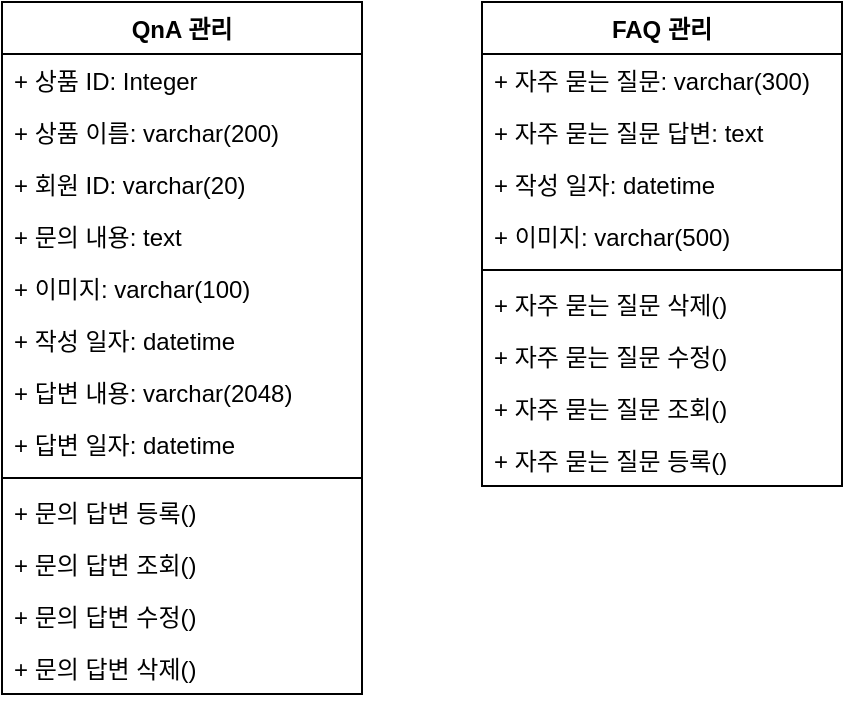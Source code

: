 <mxfile version="18.1.1" type="github">
  <diagram id="Re03vAp0vsInOCd_AFoT" name="Page-1">
    <mxGraphModel dx="-61" dy="1750" grid="1" gridSize="10" guides="1" tooltips="1" connect="1" arrows="1" fold="1" page="1" pageScale="1" pageWidth="827" pageHeight="1169" math="0" shadow="0">
      <root>
        <mxCell id="0" />
        <mxCell id="1" parent="0" />
        <mxCell id="PdBYYJ3HHPQtyADfa3vJ-1" value="QnA 관리" style="swimlane;fontStyle=1;align=center;verticalAlign=top;childLayout=stackLayout;horizontal=1;startSize=26;horizontalStack=0;resizeParent=1;resizeParentMax=0;resizeLast=0;collapsible=1;marginBottom=0;" vertex="1" parent="1">
          <mxGeometry x="980" y="-560" width="180" height="346" as="geometry" />
        </mxCell>
        <mxCell id="PdBYYJ3HHPQtyADfa3vJ-2" value="+ 상품 ID: Integer" style="text;strokeColor=none;fillColor=none;align=left;verticalAlign=top;spacingLeft=4;spacingRight=4;overflow=hidden;rotatable=0;points=[[0,0.5],[1,0.5]];portConstraint=eastwest;" vertex="1" parent="PdBYYJ3HHPQtyADfa3vJ-1">
          <mxGeometry y="26" width="180" height="26" as="geometry" />
        </mxCell>
        <mxCell id="PdBYYJ3HHPQtyADfa3vJ-3" value="+ 상품 이름: varchar(200)" style="text;strokeColor=none;fillColor=none;align=left;verticalAlign=top;spacingLeft=4;spacingRight=4;overflow=hidden;rotatable=0;points=[[0,0.5],[1,0.5]];portConstraint=eastwest;" vertex="1" parent="PdBYYJ3HHPQtyADfa3vJ-1">
          <mxGeometry y="52" width="180" height="26" as="geometry" />
        </mxCell>
        <mxCell id="PdBYYJ3HHPQtyADfa3vJ-4" value="+ 회원 ID: varchar(20)" style="text;strokeColor=none;fillColor=none;align=left;verticalAlign=top;spacingLeft=4;spacingRight=4;overflow=hidden;rotatable=0;points=[[0,0.5],[1,0.5]];portConstraint=eastwest;" vertex="1" parent="PdBYYJ3HHPQtyADfa3vJ-1">
          <mxGeometry y="78" width="180" height="26" as="geometry" />
        </mxCell>
        <mxCell id="PdBYYJ3HHPQtyADfa3vJ-6" value="+ 문의 내용: text" style="text;strokeColor=none;fillColor=none;align=left;verticalAlign=top;spacingLeft=4;spacingRight=4;overflow=hidden;rotatable=0;points=[[0,0.5],[1,0.5]];portConstraint=eastwest;" vertex="1" parent="PdBYYJ3HHPQtyADfa3vJ-1">
          <mxGeometry y="104" width="180" height="26" as="geometry" />
        </mxCell>
        <mxCell id="PdBYYJ3HHPQtyADfa3vJ-7" value="+ 이미지: varchar(100)" style="text;strokeColor=none;fillColor=none;align=left;verticalAlign=top;spacingLeft=4;spacingRight=4;overflow=hidden;rotatable=0;points=[[0,0.5],[1,0.5]];portConstraint=eastwest;" vertex="1" parent="PdBYYJ3HHPQtyADfa3vJ-1">
          <mxGeometry y="130" width="180" height="26" as="geometry" />
        </mxCell>
        <mxCell id="PdBYYJ3HHPQtyADfa3vJ-8" value="+ 작성 일자: datetime" style="text;strokeColor=none;fillColor=none;align=left;verticalAlign=top;spacingLeft=4;spacingRight=4;overflow=hidden;rotatable=0;points=[[0,0.5],[1,0.5]];portConstraint=eastwest;" vertex="1" parent="PdBYYJ3HHPQtyADfa3vJ-1">
          <mxGeometry y="156" width="180" height="26" as="geometry" />
        </mxCell>
        <mxCell id="PdBYYJ3HHPQtyADfa3vJ-9" value="+ 답변 내용: varchar(2048)" style="text;strokeColor=none;fillColor=none;align=left;verticalAlign=top;spacingLeft=4;spacingRight=4;overflow=hidden;rotatable=0;points=[[0,0.5],[1,0.5]];portConstraint=eastwest;" vertex="1" parent="PdBYYJ3HHPQtyADfa3vJ-1">
          <mxGeometry y="182" width="180" height="26" as="geometry" />
        </mxCell>
        <mxCell id="PdBYYJ3HHPQtyADfa3vJ-10" value="+ 답변 일자: datetime" style="text;strokeColor=none;fillColor=none;align=left;verticalAlign=top;spacingLeft=4;spacingRight=4;overflow=hidden;rotatable=0;points=[[0,0.5],[1,0.5]];portConstraint=eastwest;" vertex="1" parent="PdBYYJ3HHPQtyADfa3vJ-1">
          <mxGeometry y="208" width="180" height="26" as="geometry" />
        </mxCell>
        <mxCell id="PdBYYJ3HHPQtyADfa3vJ-11" value="" style="line;strokeWidth=1;fillColor=none;align=left;verticalAlign=middle;spacingTop=-1;spacingLeft=3;spacingRight=3;rotatable=0;labelPosition=right;points=[];portConstraint=eastwest;" vertex="1" parent="PdBYYJ3HHPQtyADfa3vJ-1">
          <mxGeometry y="234" width="180" height="8" as="geometry" />
        </mxCell>
        <mxCell id="PdBYYJ3HHPQtyADfa3vJ-12" value="+ 문의 답변 등록()" style="text;strokeColor=none;fillColor=none;align=left;verticalAlign=top;spacingLeft=4;spacingRight=4;overflow=hidden;rotatable=0;points=[[0,0.5],[1,0.5]];portConstraint=eastwest;" vertex="1" parent="PdBYYJ3HHPQtyADfa3vJ-1">
          <mxGeometry y="242" width="180" height="26" as="geometry" />
        </mxCell>
        <mxCell id="PdBYYJ3HHPQtyADfa3vJ-13" value="+ 문의 답변 조회()" style="text;strokeColor=none;fillColor=none;align=left;verticalAlign=top;spacingLeft=4;spacingRight=4;overflow=hidden;rotatable=0;points=[[0,0.5],[1,0.5]];portConstraint=eastwest;" vertex="1" parent="PdBYYJ3HHPQtyADfa3vJ-1">
          <mxGeometry y="268" width="180" height="26" as="geometry" />
        </mxCell>
        <mxCell id="PdBYYJ3HHPQtyADfa3vJ-14" value="+ 문의 답변 수정()" style="text;strokeColor=none;fillColor=none;align=left;verticalAlign=top;spacingLeft=4;spacingRight=4;overflow=hidden;rotatable=0;points=[[0,0.5],[1,0.5]];portConstraint=eastwest;" vertex="1" parent="PdBYYJ3HHPQtyADfa3vJ-1">
          <mxGeometry y="294" width="180" height="26" as="geometry" />
        </mxCell>
        <mxCell id="PdBYYJ3HHPQtyADfa3vJ-15" value="+ 문의 답변 삭제()" style="text;strokeColor=none;fillColor=none;align=left;verticalAlign=top;spacingLeft=4;spacingRight=4;overflow=hidden;rotatable=0;points=[[0,0.5],[1,0.5]];portConstraint=eastwest;" vertex="1" parent="PdBYYJ3HHPQtyADfa3vJ-1">
          <mxGeometry y="320" width="180" height="26" as="geometry" />
        </mxCell>
        <mxCell id="PdBYYJ3HHPQtyADfa3vJ-24" value="FAQ 관리" style="swimlane;fontStyle=1;align=center;verticalAlign=top;childLayout=stackLayout;horizontal=1;startSize=26;horizontalStack=0;resizeParent=1;resizeParentMax=0;resizeLast=0;collapsible=1;marginBottom=0;" vertex="1" parent="1">
          <mxGeometry x="1220" y="-560" width="180" height="242" as="geometry" />
        </mxCell>
        <mxCell id="PdBYYJ3HHPQtyADfa3vJ-28" value="+ 자주 묻는 질문: varchar(300)" style="text;strokeColor=none;fillColor=none;align=left;verticalAlign=top;spacingLeft=4;spacingRight=4;overflow=hidden;rotatable=0;points=[[0,0.5],[1,0.5]];portConstraint=eastwest;" vertex="1" parent="PdBYYJ3HHPQtyADfa3vJ-24">
          <mxGeometry y="26" width="180" height="26" as="geometry" />
        </mxCell>
        <mxCell id="PdBYYJ3HHPQtyADfa3vJ-29" value="+ 자주 묻는 질문 답변: text" style="text;strokeColor=none;fillColor=none;align=left;verticalAlign=top;spacingLeft=4;spacingRight=4;overflow=hidden;rotatable=0;points=[[0,0.5],[1,0.5]];portConstraint=eastwest;" vertex="1" parent="PdBYYJ3HHPQtyADfa3vJ-24">
          <mxGeometry y="52" width="180" height="26" as="geometry" />
        </mxCell>
        <mxCell id="PdBYYJ3HHPQtyADfa3vJ-30" value="+ 작성 일자: datetime" style="text;strokeColor=none;fillColor=none;align=left;verticalAlign=top;spacingLeft=4;spacingRight=4;overflow=hidden;rotatable=0;points=[[0,0.5],[1,0.5]];portConstraint=eastwest;" vertex="1" parent="PdBYYJ3HHPQtyADfa3vJ-24">
          <mxGeometry y="78" width="180" height="26" as="geometry" />
        </mxCell>
        <mxCell id="PdBYYJ3HHPQtyADfa3vJ-38" value="+ 이미지: varchar(500)" style="text;strokeColor=none;fillColor=none;align=left;verticalAlign=top;spacingLeft=4;spacingRight=4;overflow=hidden;rotatable=0;points=[[0,0.5],[1,0.5]];portConstraint=eastwest;" vertex="1" parent="PdBYYJ3HHPQtyADfa3vJ-24">
          <mxGeometry y="104" width="180" height="26" as="geometry" />
        </mxCell>
        <mxCell id="PdBYYJ3HHPQtyADfa3vJ-33" value="" style="line;strokeWidth=1;fillColor=none;align=left;verticalAlign=middle;spacingTop=-1;spacingLeft=3;spacingRight=3;rotatable=0;labelPosition=right;points=[];portConstraint=eastwest;" vertex="1" parent="PdBYYJ3HHPQtyADfa3vJ-24">
          <mxGeometry y="130" width="180" height="8" as="geometry" />
        </mxCell>
        <mxCell id="PdBYYJ3HHPQtyADfa3vJ-23" value="+ 자주 묻는 질문 삭제()" style="text;strokeColor=none;fillColor=none;align=left;verticalAlign=top;spacingLeft=4;spacingRight=4;overflow=hidden;rotatable=0;points=[[0,0.5],[1,0.5]];portConstraint=eastwest;" vertex="1" parent="PdBYYJ3HHPQtyADfa3vJ-24">
          <mxGeometry y="138" width="180" height="26" as="geometry" />
        </mxCell>
        <mxCell id="PdBYYJ3HHPQtyADfa3vJ-22" value="+ 자주 묻는 질문 수정()" style="text;strokeColor=none;fillColor=none;align=left;verticalAlign=top;spacingLeft=4;spacingRight=4;overflow=hidden;rotatable=0;points=[[0,0.5],[1,0.5]];portConstraint=eastwest;" vertex="1" parent="PdBYYJ3HHPQtyADfa3vJ-24">
          <mxGeometry y="164" width="180" height="26" as="geometry" />
        </mxCell>
        <mxCell id="PdBYYJ3HHPQtyADfa3vJ-21" value="+ 자주 묻는 질문 조회()" style="text;strokeColor=none;fillColor=none;align=left;verticalAlign=top;spacingLeft=4;spacingRight=4;overflow=hidden;rotatable=0;points=[[0,0.5],[1,0.5]];portConstraint=eastwest;" vertex="1" parent="PdBYYJ3HHPQtyADfa3vJ-24">
          <mxGeometry y="190" width="180" height="26" as="geometry" />
        </mxCell>
        <mxCell id="PdBYYJ3HHPQtyADfa3vJ-20" value="+ 자주 묻는 질문 등록()" style="text;strokeColor=none;fillColor=none;align=left;verticalAlign=top;spacingLeft=4;spacingRight=4;overflow=hidden;rotatable=0;points=[[0,0.5],[1,0.5]];portConstraint=eastwest;" vertex="1" parent="PdBYYJ3HHPQtyADfa3vJ-24">
          <mxGeometry y="216" width="180" height="26" as="geometry" />
        </mxCell>
      </root>
    </mxGraphModel>
  </diagram>
</mxfile>
